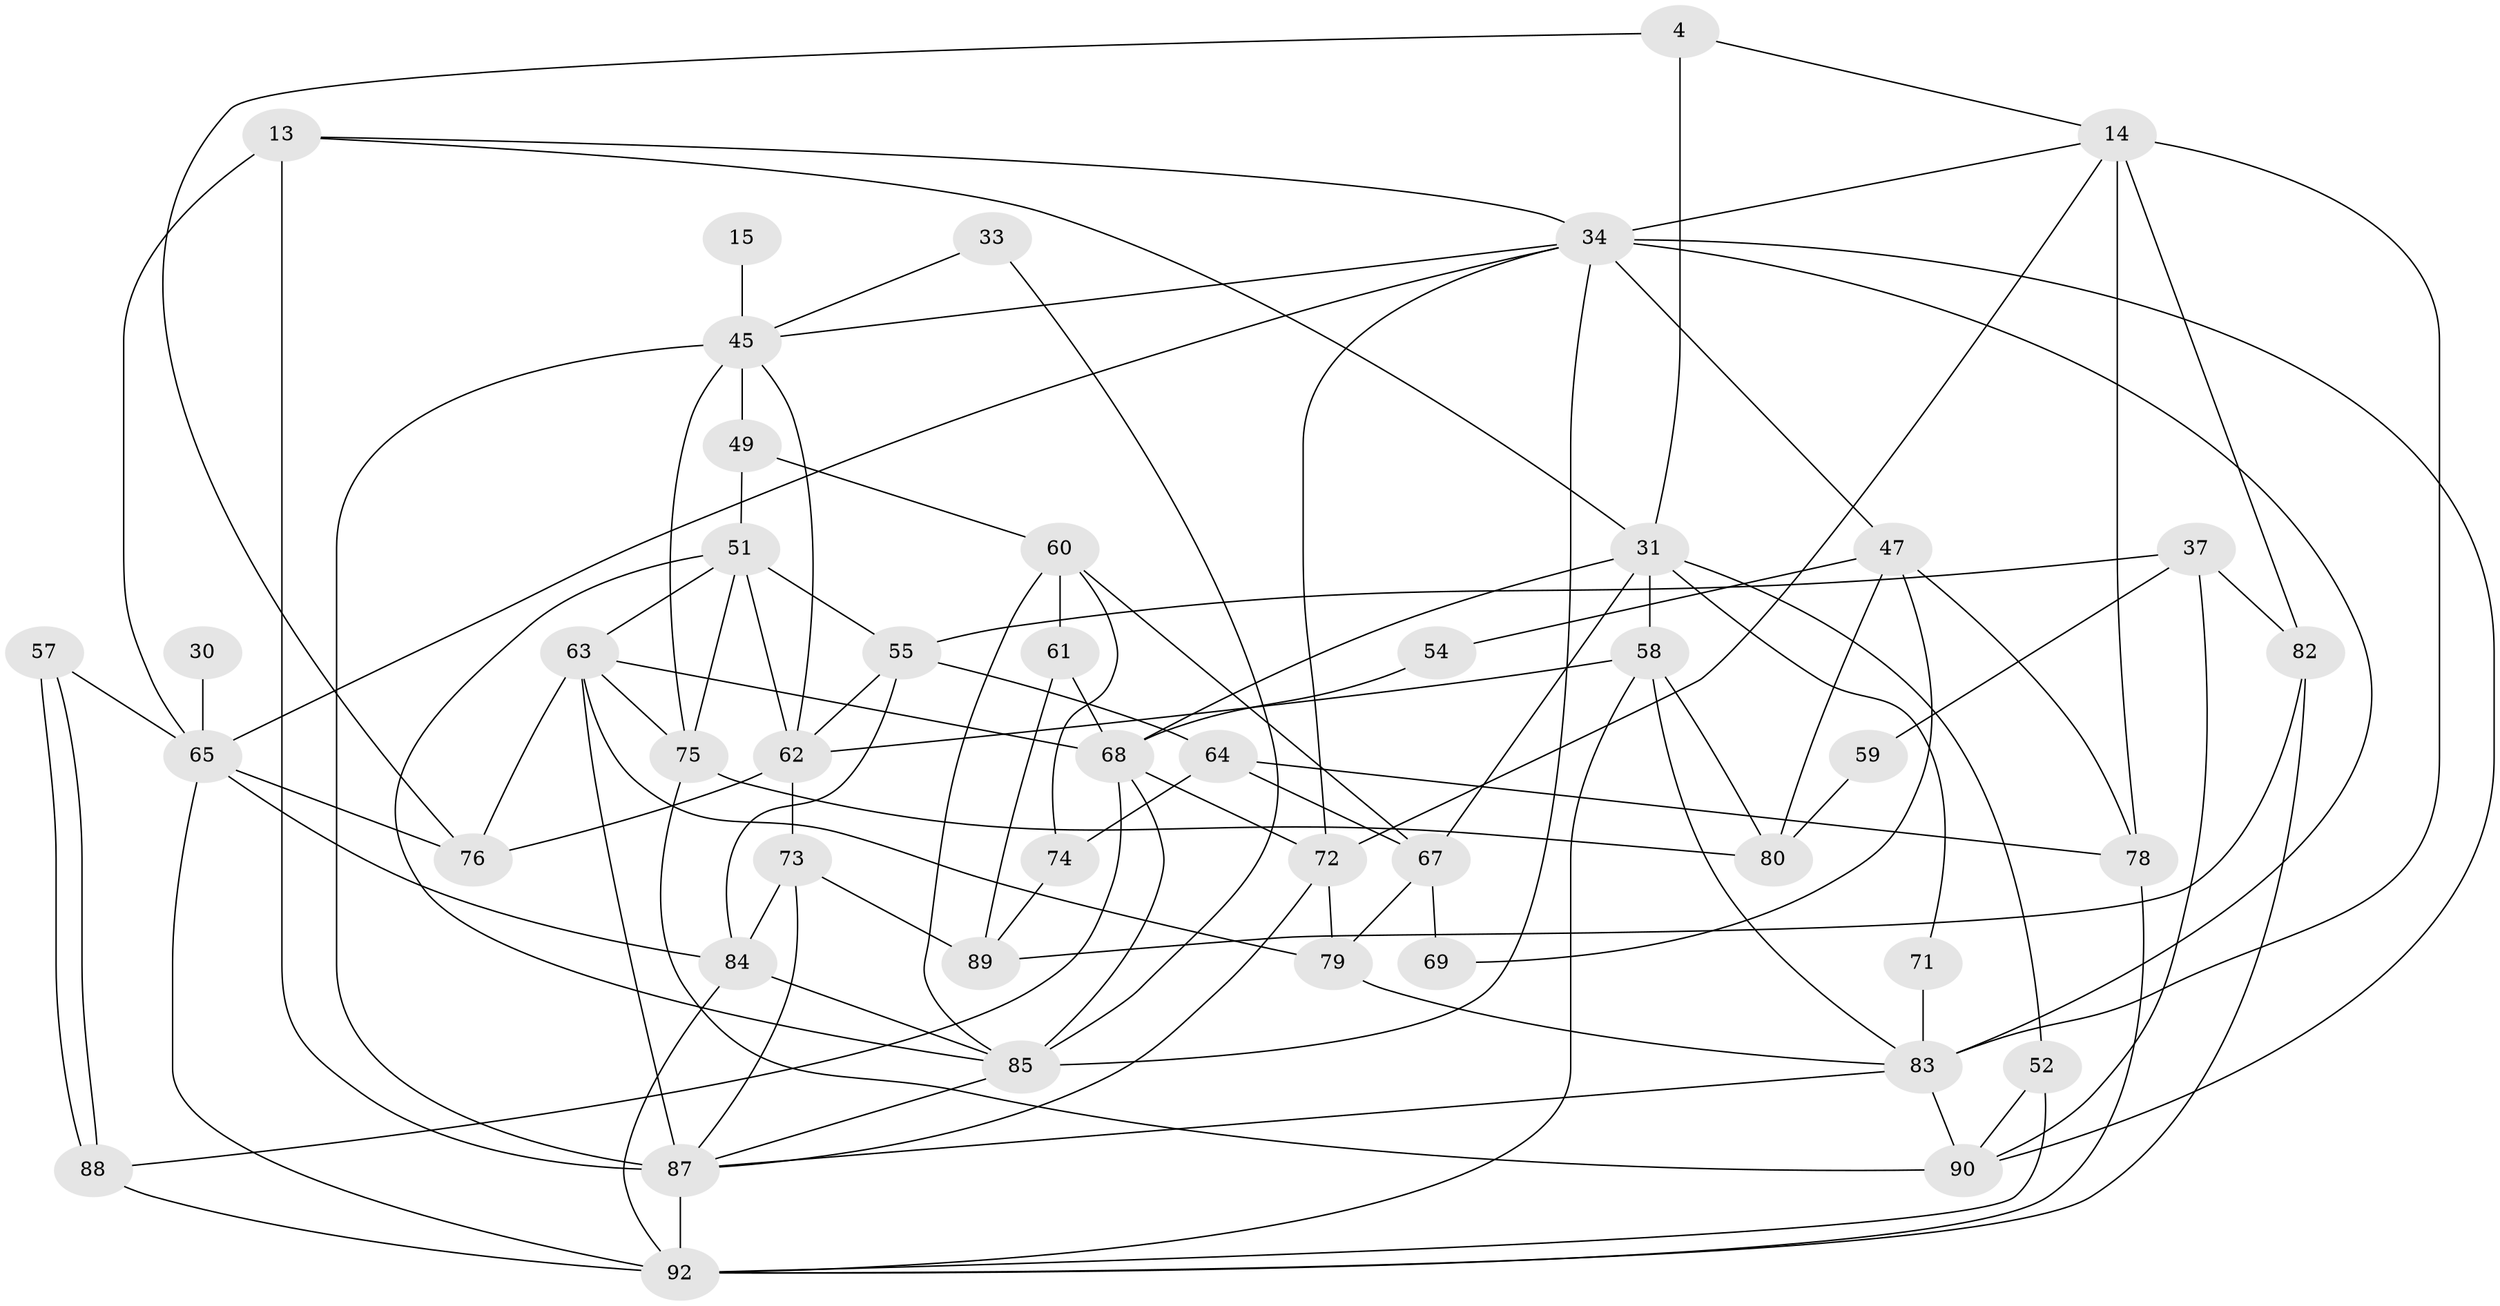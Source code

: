 // original degree distribution, {3: 0.2717391304347826, 5: 0.20652173913043478, 2: 0.17391304347826086, 6: 0.09782608695652174, 4: 0.18478260869565216, 8: 0.021739130434782608, 7: 0.043478260869565216}
// Generated by graph-tools (version 1.1) at 2025/49/03/09/25 04:49:44]
// undirected, 46 vertices, 105 edges
graph export_dot {
graph [start="1"]
  node [color=gray90,style=filled];
  4;
  13 [super="+9"];
  14;
  15;
  30;
  31;
  33;
  34 [super="+12+24+10+28+22"];
  37 [super="+29"];
  45 [super="+32"];
  47 [super="+5"];
  49;
  51 [super="+50"];
  52;
  54;
  55 [super="+3"];
  57;
  58;
  59;
  60 [super="+25"];
  61;
  62 [super="+43"];
  63 [super="+6"];
  64;
  65 [super="+41+56"];
  67 [super="+39"];
  68 [super="+48"];
  69;
  71;
  72 [super="+7+44"];
  73 [super="+19"];
  74;
  75;
  76 [super="+11"];
  78 [super="+53"];
  79;
  80 [super="+18"];
  82;
  83 [super="+38+70"];
  84 [super="+42"];
  85 [super="+40+77"];
  87 [super="+36+66+46"];
  88;
  89;
  90 [super="+86"];
  92 [super="+16+91"];
  4 -- 14;
  4 -- 31;
  4 -- 76;
  13 -- 31 [weight=2];
  13 -- 65 [weight=2];
  13 -- 34 [weight=2];
  13 -- 87 [weight=3];
  14 -- 78 [weight=2];
  14 -- 82;
  14 -- 72;
  14 -- 34;
  14 -- 83 [weight=2];
  15 -- 45 [weight=2];
  30 -- 65 [weight=2];
  31 -- 58;
  31 -- 52;
  31 -- 67;
  31 -- 71;
  31 -- 68;
  33 -- 45;
  33 -- 85;
  34 -- 83;
  34 -- 90;
  34 -- 65;
  34 -- 45;
  34 -- 47 [weight=2];
  34 -- 85 [weight=2];
  34 -- 72;
  37 -- 82 [weight=2];
  37 -- 59;
  37 -- 90;
  37 -- 55;
  45 -- 49 [weight=2];
  45 -- 75 [weight=2];
  45 -- 87;
  45 -- 62;
  47 -- 54;
  47 -- 69;
  47 -- 80 [weight=2];
  47 -- 78;
  49 -- 51;
  49 -- 60;
  51 -- 63;
  51 -- 55;
  51 -- 75;
  51 -- 85;
  51 -- 62;
  52 -- 92;
  52 -- 90;
  54 -- 68;
  55 -- 84;
  55 -- 62 [weight=2];
  55 -- 64;
  57 -- 65;
  57 -- 88;
  57 -- 88;
  58 -- 92 [weight=2];
  58 -- 80;
  58 -- 62;
  58 -- 83;
  59 -- 80;
  60 -- 74;
  60 -- 67;
  60 -- 61;
  60 -- 85;
  61 -- 89;
  61 -- 68;
  62 -- 73;
  62 -- 76;
  63 -- 76 [weight=2];
  63 -- 75;
  63 -- 79 [weight=2];
  63 -- 87;
  63 -- 68;
  64 -- 74;
  64 -- 78 [weight=2];
  64 -- 67;
  65 -- 76 [weight=2];
  65 -- 92;
  65 -- 84 [weight=2];
  67 -- 69;
  67 -- 79;
  68 -- 85;
  68 -- 72 [weight=2];
  68 -- 88;
  71 -- 83;
  72 -- 87;
  72 -- 79;
  73 -- 87;
  73 -- 89 [weight=2];
  73 -- 84;
  74 -- 89;
  75 -- 80 [weight=2];
  75 -- 90;
  78 -- 92;
  79 -- 83;
  82 -- 89;
  82 -- 92;
  83 -- 87 [weight=2];
  83 -- 90;
  84 -- 85;
  84 -- 92 [weight=2];
  85 -- 87;
  87 -- 92 [weight=2];
  88 -- 92 [weight=3];
}
